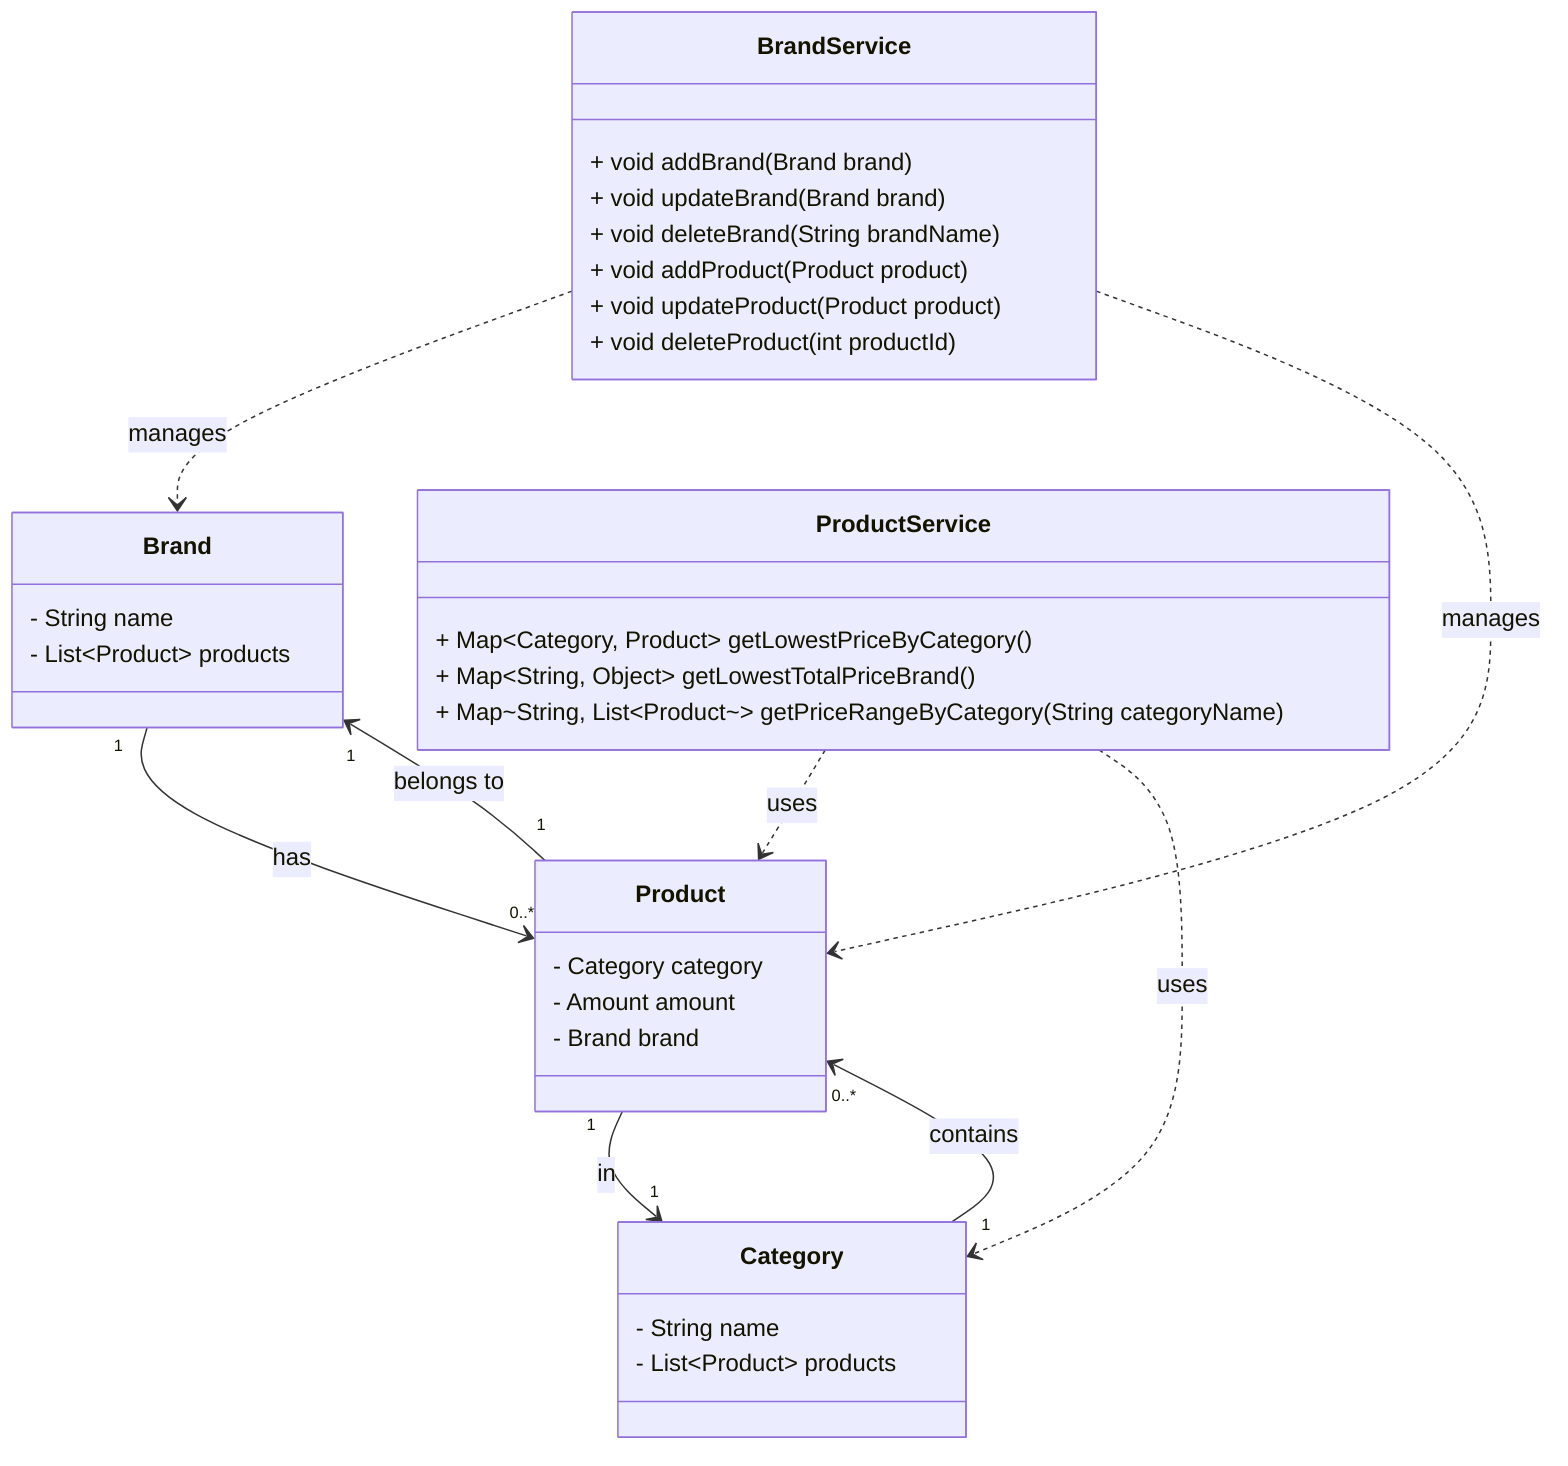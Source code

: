 classDiagram
    class Brand {
        - String name
        - List~Product~ products
    }

    class Product {
        - Category category
        - Amount amount
        - Brand brand
    }

    class Category {
        - String name
        - List~Product~ products
    }

    class ProductService {
        + Map~Category, Product~ getLowestPriceByCategory()
        + Map~String, Object~ getLowestTotalPriceBrand()
        + Map~String, List~Product~~ getPriceRangeByCategory(String categoryName)
    }

    class BrandService {
        + void addBrand(Brand brand)
        + void updateBrand(Brand brand)
        + void deleteBrand(String brandName)
        + void addProduct(Product product)
        + void updateProduct(Product product)
        + void deleteProduct(int productId)
    }

%% 관계 설정
    Brand "1" --> "0..*" Product : has
    Category "1" --> "0..*" Product : contains
    Product "1" --> "1" Brand : belongs to
    Product "1" --> "1" Category : in

    ProductService ..> Product : uses
    ProductService ..> Category : uses
    BrandService ..> Brand : manages
    BrandService ..> Product : manages